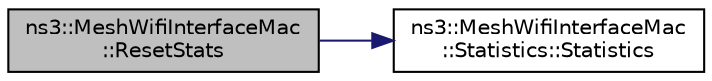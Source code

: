 digraph "ns3::MeshWifiInterfaceMac::ResetStats"
{
  edge [fontname="Helvetica",fontsize="10",labelfontname="Helvetica",labelfontsize="10"];
  node [fontname="Helvetica",fontsize="10",shape=record];
  rankdir="LR";
  Node1 [label="ns3::MeshWifiInterfaceMac\l::ResetStats",height=0.2,width=0.4,color="black", fillcolor="grey75", style="filled", fontcolor="black"];
  Node1 -> Node2 [color="midnightblue",fontsize="10",style="solid"];
  Node2 [label="ns3::MeshWifiInterfaceMac\l::Statistics::Statistics",height=0.2,width=0.4,color="black", fillcolor="white", style="filled",URL="$d4/dfe/structns3_1_1MeshWifiInterfaceMac_1_1Statistics.html#a6d20c9e94261942172477f02470d1d5f",tooltip="constructor "];
}
